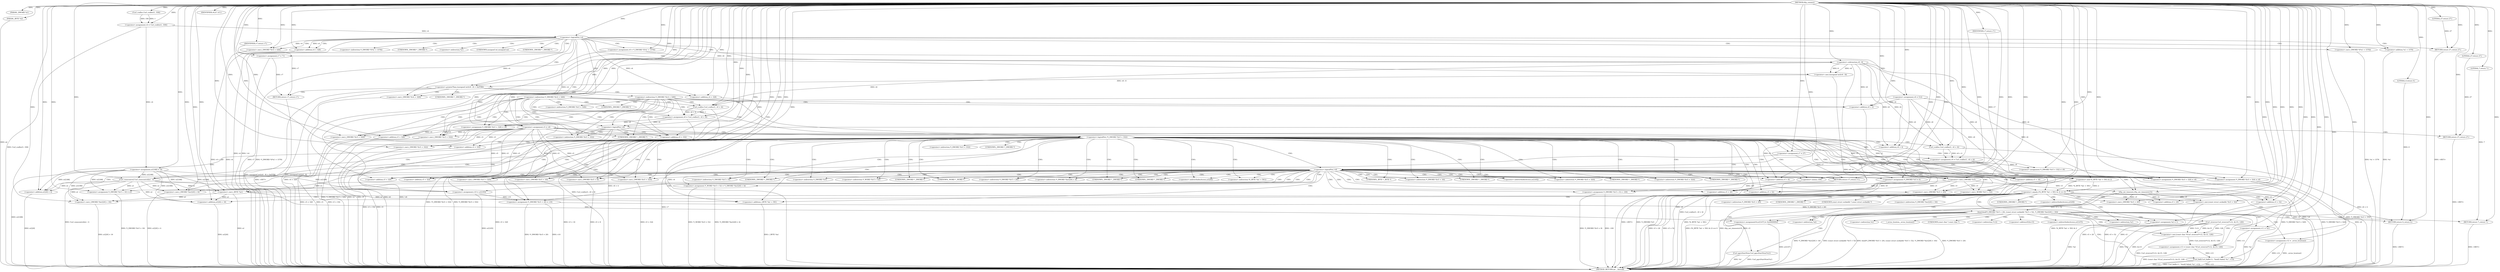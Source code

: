 digraph tftp_connect {  
"1000112" [label = "(METHOD,tftp_connect)" ]
"1000387" [label = "(METHOD_RETURN,int __fastcall)" ]
"1000113" [label = "(PARAM,_DWORD *a1)" ]
"1000114" [label = "(PARAM,_BYTE *a2)" ]
"1000127" [label = "(<operator>.assignment,v4 = Curl_ccalloc(1, 336))" ]
"1000129" [label = "(Curl_ccalloc,Curl_ccalloc(1, 336))" ]
"1000132" [label = "(<operator>.assignment,a1[188] = v4)" ]
"1000138" [label = "(<operator>.logicalNot,!v4)" ]
"1000140" [label = "(RETURN,return 27;,return 27;)" ]
"1000141" [label = "(LITERAL,27,return 27;)" ]
"1000142" [label = "(<operator>.assignment,v5 = v4)" ]
"1000145" [label = "(<operator>.assignment,v6 = *(_DWORD *)(*a1 + 1576))" ]
"1000148" [label = "(<operator>.cast,(_DWORD *)(*a1 + 1576))" ]
"1000150" [label = "(<operator>.addition,*a1 + 1576)" ]
"1000155" [label = "(IDENTIFIER,v6,if ( v6 ))" ]
"1000157" [label = "(<operator>.assignment,v7 = 71)" ]
"1000161" [label = "(<operator>.greaterThan,(unsigned int)(v6 - 8) > 0xFFB0)" ]
"1000162" [label = "(<operator>.cast,(unsigned int)(v6 - 8))" ]
"1000164" [label = "(<operator>.subtraction,v6 - 8)" ]
"1000168" [label = "(RETURN,return v7;,return v7;)" ]
"1000169" [label = "(IDENTIFIER,v7,return v7;)" ]
"1000172" [label = "(<operator>.cast,(_DWORD *)(v4 + 328))" ]
"1000174" [label = "(<operator>.addition,v4 + 328)" ]
"1000180" [label = "(<operator>.assignment,v6 = 512)" ]
"1000185" [label = "(<operator>.cast,(_DWORD *)(v4 + 328))" ]
"1000187" [label = "(<operator>.addition,v4 + 328)" ]
"1000191" [label = "(<operator>.assignment,v8 = Curl_ccalloc(1, v6 + 4))" ]
"1000193" [label = "(Curl_ccalloc,Curl_ccalloc(1, v6 + 4))" ]
"1000195" [label = "(<operator>.addition,v6 + 4)" ]
"1000198" [label = "(<operator>.assignment,*(_DWORD *)(v5 + 328) = v8)" ]
"1000200" [label = "(<operator>.cast,(_DWORD *)(v5 + 328))" ]
"1000202" [label = "(<operator>.addition,v5 + 328)" ]
"1000207" [label = "(<operator>.logicalNot,!v8)" ]
"1000209" [label = "(RETURN,return 27;,return 27;)" ]
"1000210" [label = "(LITERAL,27,return 27;)" ]
"1000213" [label = "(<operator>.logicalNot,!*(_DWORD *)(v5 + 332))" ]
"1000215" [label = "(<operator>.cast,(_DWORD *)(v5 + 332))" ]
"1000217" [label = "(<operator>.addition,v5 + 332)" ]
"1000221" [label = "(<operator>.assignment,v9 = Curl_ccalloc(1, v6 + 4))" ]
"1000223" [label = "(Curl_ccalloc,Curl_ccalloc(1, v6 + 4))" ]
"1000225" [label = "(<operator>.addition,v6 + 4)" ]
"1000228" [label = "(<operator>.assignment,v7 = 27)" ]
"1000231" [label = "(<operator>.assignment,*(_DWORD *)(v5 + 332) = v9)" ]
"1000233" [label = "(<operator>.cast,(_DWORD *)(v5 + 332))" ]
"1000235" [label = "(<operator>.addition,v5 + 332)" ]
"1000240" [label = "(<operator>.logicalNot,!v9)" ]
"1000242" [label = "(RETURN,return v7;,return v7;)" ]
"1000243" [label = "(IDENTIFIER,v7,return v7;)" ]
"1000244" [label = "(Curl_conncontrol,Curl_conncontrol(a1, 1))" ]
"1000247" [label = "(<operator>.assignment,*(_DWORD *)(v5 + 16) = a1)" ]
"1000249" [label = "(<operator>.cast,(_DWORD *)(v5 + 16))" ]
"1000251" [label = "(<operator>.addition,v5 + 16)" ]
"1000255" [label = "(<operator>.assignment,v10 = a1[105])" ]
"1000260" [label = "(<operator>.assignment,*(_DWORD *)(v5 + 320) = v6)" ]
"1000262" [label = "(<operator>.cast,(_DWORD *)(v5 + 320))" ]
"1000264" [label = "(<operator>.addition,v5 + 320)" ]
"1000268" [label = "(<operator>.assignment,*(_DWORD *)(v5 + 324) = v6)" ]
"1000270" [label = "(<operator>.cast,(_DWORD *)(v5 + 324))" ]
"1000272" [label = "(<operator>.addition,v5 + 324)" ]
"1000276" [label = "(<operator>.assignment,*(_DWORD *)(v5 + 8) = -100)" ]
"1000278" [label = "(<operator>.cast,(_DWORD *)(v5 + 8))" ]
"1000280" [label = "(<operator>.addition,v5 + 8)" ]
"1000283" [label = "(<operator>.minus,-100)" ]
"1000285" [label = "(<operator>.assignment,*(_DWORD *)v5 = 0)" ]
"1000287" [label = "(<operator>.cast,(_DWORD *)v5)" ]
"1000291" [label = "(<operator>.assignment,*(_DWORD *)(v5 + 20) = v10)" ]
"1000293" [label = "(<operator>.cast,(_DWORD *)(v5 + 20))" ]
"1000295" [label = "(<operator>.addition,v5 + 20)" ]
"1000299" [label = "(<operator>.assignment,*(_WORD *)(v5 + 52) = *(_DWORD *)(a1[20] + 4))" ]
"1000301" [label = "(<operator>.cast,(_WORD *)(v5 + 52))" ]
"1000303" [label = "(<operator>.addition,v5 + 52)" ]
"1000307" [label = "(<operator>.cast,(_DWORD *)(a1[20] + 4))" ]
"1000309" [label = "(<operator>.addition,a1[20] + 4)" ]
"1000314" [label = "(tftp_set_timeouts,tftp_set_timeouts(v5))" ]
"1000317" [label = "(<operator>.equals,(*((_BYTE *)a1 + 591) & 2) == 0)" ]
"1000318" [label = "(<operator>.and,*((_BYTE *)a1 + 591) & 2)" ]
"1000320" [label = "(<operator>.addition,(_BYTE *)a1 + 591)" ]
"1000321" [label = "(<operator>.cast,(_BYTE *)a1)" ]
"1000329" [label = "(bind,bind(*(_DWORD *)(v5 + 20), (const struct sockaddr *)(v5 + 52), *(_DWORD *)(a1[20] + 16)))" ]
"1000331" [label = "(<operator>.cast,(_DWORD *)(v5 + 20))" ]
"1000333" [label = "(<operator>.addition,v5 + 20)" ]
"1000336" [label = "(<operator>.cast,(const struct sockaddr *)(v5 + 52))" ]
"1000338" [label = "(<operator>.addition,v5 + 52)" ]
"1000342" [label = "(<operator>.cast,(_DWORD *)(a1[20] + 16))" ]
"1000344" [label = "(<operator>.addition,a1[20] + 16)" ]
"1000350" [label = "(<operator>.assignment,v11 = *a1)" ]
"1000354" [label = "(<operator>.assignment,v12 = _errno_location())" ]
"1000357" [label = "(<operator>.assignment,v13 = (const char *)Curl_strerror(*v12, &v15, 128))" ]
"1000359" [label = "(<operator>.cast,(const char *)Curl_strerror(*v12, &v15, 128))" ]
"1000361" [label = "(Curl_strerror,Curl_strerror(*v12, &v15, 128))" ]
"1000367" [label = "(Curl_failf,Curl_failf(v11, \"bind() failed; %s\", v13))" ]
"1000371" [label = "(RETURN,return 7;,return 7;)" ]
"1000372" [label = "(LITERAL,7,return 7;)" ]
"1000373" [label = "(<operators>.assignmentOr,a1[147] |= 0x2000000u)" ]
"1000378" [label = "(Curl_pgrsStartNow,Curl_pgrsStartNow(*a1))" ]
"1000381" [label = "(<operator>.assignment,*a2 = 1)" ]
"1000385" [label = "(RETURN,return 0;,return 0;)" ]
"1000386" [label = "(LITERAL,0,return 0;)" ]
"1000147" [label = "(<operator>.indirection,*(_DWORD *)(*a1 + 1576))" ]
"1000149" [label = "(UNKNOWN,_DWORD *,_DWORD *)" ]
"1000151" [label = "(<operator>.indirection,*a1)" ]
"1000163" [label = "(UNKNOWN,unsigned int,unsigned int)" ]
"1000171" [label = "(<operator>.indirection,*(_DWORD *)(v4 + 328))" ]
"1000173" [label = "(UNKNOWN,_DWORD *,_DWORD *)" ]
"1000184" [label = "(<operator>.indirection,*(_DWORD *)(v4 + 328))" ]
"1000186" [label = "(UNKNOWN,_DWORD *,_DWORD *)" ]
"1000199" [label = "(<operator>.indirection,*(_DWORD *)(v5 + 328))" ]
"1000201" [label = "(UNKNOWN,_DWORD *,_DWORD *)" ]
"1000214" [label = "(<operator>.indirection,*(_DWORD *)(v5 + 332))" ]
"1000216" [label = "(UNKNOWN,_DWORD *,_DWORD *)" ]
"1000232" [label = "(<operator>.indirection,*(_DWORD *)(v5 + 332))" ]
"1000234" [label = "(UNKNOWN,_DWORD *,_DWORD *)" ]
"1000248" [label = "(<operator>.indirection,*(_DWORD *)(v5 + 16))" ]
"1000250" [label = "(UNKNOWN,_DWORD *,_DWORD *)" ]
"1000257" [label = "(<operator>.indirectIndexAccess,a1[105])" ]
"1000261" [label = "(<operator>.indirection,*(_DWORD *)(v5 + 320))" ]
"1000263" [label = "(UNKNOWN,_DWORD *,_DWORD *)" ]
"1000269" [label = "(<operator>.indirection,*(_DWORD *)(v5 + 324))" ]
"1000271" [label = "(UNKNOWN,_DWORD *,_DWORD *)" ]
"1000277" [label = "(<operator>.indirection,*(_DWORD *)(v5 + 8))" ]
"1000279" [label = "(UNKNOWN,_DWORD *,_DWORD *)" ]
"1000286" [label = "(<operator>.indirection,*(_DWORD *)v5)" ]
"1000288" [label = "(UNKNOWN,_DWORD *,_DWORD *)" ]
"1000292" [label = "(<operator>.indirection,*(_DWORD *)(v5 + 20))" ]
"1000294" [label = "(UNKNOWN,_DWORD *,_DWORD *)" ]
"1000300" [label = "(<operator>.indirection,*(_WORD *)(v5 + 52))" ]
"1000302" [label = "(UNKNOWN,_WORD *,_WORD *)" ]
"1000306" [label = "(<operator>.indirection,*(_DWORD *)(a1[20] + 4))" ]
"1000308" [label = "(UNKNOWN,_DWORD *,_DWORD *)" ]
"1000310" [label = "(<operator>.indirectIndexAccess,a1[20])" ]
"1000319" [label = "(<operator>.indirection,*((_BYTE *)a1 + 591))" ]
"1000322" [label = "(UNKNOWN,_BYTE *,_BYTE *)" ]
"1000330" [label = "(<operator>.indirection,*(_DWORD *)(v5 + 20))" ]
"1000332" [label = "(UNKNOWN,_DWORD *,_DWORD *)" ]
"1000337" [label = "(UNKNOWN,const struct sockaddr *,const struct sockaddr *)" ]
"1000341" [label = "(<operator>.indirection,*(_DWORD *)(a1[20] + 16))" ]
"1000343" [label = "(UNKNOWN,_DWORD *,_DWORD *)" ]
"1000345" [label = "(<operator>.indirectIndexAccess,a1[20])" ]
"1000352" [label = "(<operator>.indirection,*a1)" ]
"1000356" [label = "(_errno_location,_errno_location())" ]
"1000360" [label = "(UNKNOWN,const char *,const char *)" ]
"1000362" [label = "(<operator>.indirection,*v12)" ]
"1000364" [label = "(<operator>.addressOf,&v15)" ]
"1000374" [label = "(<operator>.indirectIndexAccess,a1[147])" ]
"1000379" [label = "(<operator>.indirection,*a1)" ]
"1000382" [label = "(<operator>.indirection,*a2)" ]
  "1000209" -> "1000387"  [ label = "DDG: <RET>"] 
  "1000385" -> "1000387"  [ label = "DDG: <RET>"] 
  "1000371" -> "1000387"  [ label = "DDG: <RET>"] 
  "1000242" -> "1000387"  [ label = "DDG: <RET>"] 
  "1000162" -> "1000387"  [ label = "DDG: v6 - 8"] 
  "1000142" -> "1000387"  [ label = "DDG: v4"] 
  "1000161" -> "1000387"  [ label = "DDG: (unsigned int)(v6 - 8) > 0xFFB0"] 
  "1000142" -> "1000387"  [ label = "DDG: v5"] 
  "1000373" -> "1000387"  [ label = "DDG: a1[147]"] 
  "1000293" -> "1000387"  [ label = "DDG: v5 + 20"] 
  "1000198" -> "1000387"  [ label = "DDG: *(_DWORD *)(v5 + 328)"] 
  "1000202" -> "1000387"  [ label = "DDG: v5"] 
  "1000138" -> "1000387"  [ label = "DDG: v4"] 
  "1000350" -> "1000387"  [ label = "DDG: *a1"] 
  "1000221" -> "1000387"  [ label = "DDG: Curl_ccalloc(1, v6 + 4)"] 
  "1000244" -> "1000387"  [ label = "DDG: Curl_conncontrol(a1, 1)"] 
  "1000342" -> "1000387"  [ label = "DDG: a1[20] + 16"] 
  "1000329" -> "1000387"  [ label = "DDG: *(_DWORD *)(v5 + 20)"] 
  "1000318" -> "1000387"  [ label = "DDG: *((_BYTE *)a1 + 591)"] 
  "1000172" -> "1000387"  [ label = "DDG: v4 + 328"] 
  "1000320" -> "1000387"  [ label = "DDG: (_BYTE *)a1"] 
  "1000268" -> "1000387"  [ label = "DDG: *(_DWORD *)(v5 + 324)"] 
  "1000213" -> "1000387"  [ label = "DDG: !*(_DWORD *)(v5 + 332)"] 
  "1000215" -> "1000387"  [ label = "DDG: v5 + 332"] 
  "1000321" -> "1000387"  [ label = "DDG: a1"] 
  "1000361" -> "1000387"  [ label = "DDG: &v15"] 
  "1000228" -> "1000387"  [ label = "DDG: v7"] 
  "1000276" -> "1000387"  [ label = "DDG: -100"] 
  "1000354" -> "1000387"  [ label = "DDG: v12"] 
  "1000291" -> "1000387"  [ label = "DDG: v10"] 
  "1000354" -> "1000387"  [ label = "DDG: _errno_location()"] 
  "1000381" -> "1000387"  [ label = "DDG: *a2"] 
  "1000270" -> "1000387"  [ label = "DDG: v5 + 324"] 
  "1000367" -> "1000387"  [ label = "DDG: v13"] 
  "1000213" -> "1000387"  [ label = "DDG: *(_DWORD *)(v5 + 332)"] 
  "1000225" -> "1000387"  [ label = "DDG: v6"] 
  "1000240" -> "1000387"  [ label = "DDG: v9"] 
  "1000132" -> "1000387"  [ label = "DDG: a1[188]"] 
  "1000367" -> "1000387"  [ label = "DDG: v11"] 
  "1000329" -> "1000387"  [ label = "DDG: *(_DWORD *)(a1[20] + 16)"] 
  "1000291" -> "1000387"  [ label = "DDG: *(_DWORD *)(v5 + 20)"] 
  "1000148" -> "1000387"  [ label = "DDG: *a1 + 1576"] 
  "1000344" -> "1000387"  [ label = "DDG: a1[20]"] 
  "1000235" -> "1000387"  [ label = "DDG: v5"] 
  "1000309" -> "1000387"  [ label = "DDG: a1[20]"] 
  "1000145" -> "1000387"  [ label = "DDG: *(_DWORD *)(*a1 + 1576)"] 
  "1000157" -> "1000387"  [ label = "DDG: v7"] 
  "1000276" -> "1000387"  [ label = "DDG: *(_DWORD *)(v5 + 8)"] 
  "1000367" -> "1000387"  [ label = "DDG: Curl_failf(v11, \"bind() failed; %s\", v13)"] 
  "1000378" -> "1000387"  [ label = "DDG: Curl_pgrsStartNow(*a1)"] 
  "1000138" -> "1000387"  [ label = "DDG: !v4"] 
  "1000231" -> "1000387"  [ label = "DDG: *(_DWORD *)(v5 + 332)"] 
  "1000359" -> "1000387"  [ label = "DDG: Curl_strerror(*v12, &v15, 128)"] 
  "1000207" -> "1000387"  [ label = "DDG: !v8"] 
  "1000357" -> "1000387"  [ label = "DDG: (const char *)Curl_strerror(*v12, &v15, 128)"] 
  "1000191" -> "1000387"  [ label = "DDG: Curl_ccalloc(1, v6 + 4)"] 
  "1000314" -> "1000387"  [ label = "DDG: tftp_set_timeouts(v5)"] 
  "1000268" -> "1000387"  [ label = "DDG: v6"] 
  "1000260" -> "1000387"  [ label = "DDG: *(_DWORD *)(v5 + 320)"] 
  "1000378" -> "1000387"  [ label = "DDG: *a1"] 
  "1000247" -> "1000387"  [ label = "DDG: *(_DWORD *)(v5 + 16)"] 
  "1000223" -> "1000387"  [ label = "DDG: v6 + 4"] 
  "1000285" -> "1000387"  [ label = "DDG: *(_DWORD *)v5"] 
  "1000301" -> "1000387"  [ label = "DDG: v5 + 52"] 
  "1000317" -> "1000387"  [ label = "DDG: (*((_BYTE *)a1 + 591) & 2) == 0"] 
  "1000255" -> "1000387"  [ label = "DDG: a1[105]"] 
  "1000187" -> "1000387"  [ label = "DDG: v4"] 
  "1000314" -> "1000387"  [ label = "DDG: v5"] 
  "1000207" -> "1000387"  [ label = "DDG: v8"] 
  "1000278" -> "1000387"  [ label = "DDG: v5 + 8"] 
  "1000299" -> "1000387"  [ label = "DDG: *(_DWORD *)(a1[20] + 4)"] 
  "1000329" -> "1000387"  [ label = "DDG: (const struct sockaddr *)(v5 + 52)"] 
  "1000299" -> "1000387"  [ label = "DDG: *(_WORD *)(v5 + 52)"] 
  "1000185" -> "1000387"  [ label = "DDG: v4 + 328"] 
  "1000329" -> "1000387"  [ label = "DDG: bind(*(_DWORD *)(v5 + 20), (const struct sockaddr *)(v5 + 52), *(_DWORD *)(a1[20] + 16))"] 
  "1000114" -> "1000387"  [ label = "DDG: a2"] 
  "1000195" -> "1000387"  [ label = "DDG: v6"] 
  "1000338" -> "1000387"  [ label = "DDG: v5"] 
  "1000262" -> "1000387"  [ label = "DDG: v5 + 320"] 
  "1000127" -> "1000387"  [ label = "DDG: Curl_ccalloc(1, 336)"] 
  "1000307" -> "1000387"  [ label = "DDG: a1[20] + 4"] 
  "1000193" -> "1000387"  [ label = "DDG: v6 + 4"] 
  "1000317" -> "1000387"  [ label = "DDG: *((_BYTE *)a1 + 591) & 2"] 
  "1000200" -> "1000387"  [ label = "DDG: v5 + 328"] 
  "1000174" -> "1000387"  [ label = "DDG: v4"] 
  "1000240" -> "1000387"  [ label = "DDG: !v9"] 
  "1000336" -> "1000387"  [ label = "DDG: v5 + 52"] 
  "1000361" -> "1000387"  [ label = "DDG: *v12"] 
  "1000164" -> "1000387"  [ label = "DDG: v6"] 
  "1000161" -> "1000387"  [ label = "DDG: (unsigned int)(v6 - 8)"] 
  "1000150" -> "1000387"  [ label = "DDG: *a1"] 
  "1000233" -> "1000387"  [ label = "DDG: v5 + 332"] 
  "1000249" -> "1000387"  [ label = "DDG: v5 + 16"] 
  "1000331" -> "1000387"  [ label = "DDG: v5 + 20"] 
  "1000140" -> "1000387"  [ label = "DDG: <RET>"] 
  "1000168" -> "1000387"  [ label = "DDG: <RET>"] 
  "1000112" -> "1000113"  [ label = "DDG: "] 
  "1000112" -> "1000114"  [ label = "DDG: "] 
  "1000129" -> "1000127"  [ label = "DDG: 1"] 
  "1000129" -> "1000127"  [ label = "DDG: 336"] 
  "1000112" -> "1000127"  [ label = "DDG: "] 
  "1000112" -> "1000129"  [ label = "DDG: "] 
  "1000127" -> "1000132"  [ label = "DDG: v4"] 
  "1000112" -> "1000132"  [ label = "DDG: "] 
  "1000112" -> "1000138"  [ label = "DDG: "] 
  "1000127" -> "1000138"  [ label = "DDG: v4"] 
  "1000141" -> "1000140"  [ label = "DDG: 27"] 
  "1000112" -> "1000140"  [ label = "DDG: "] 
  "1000112" -> "1000141"  [ label = "DDG: "] 
  "1000138" -> "1000142"  [ label = "DDG: v4"] 
  "1000112" -> "1000142"  [ label = "DDG: "] 
  "1000112" -> "1000145"  [ label = "DDG: "] 
  "1000112" -> "1000148"  [ label = "DDG: "] 
  "1000112" -> "1000150"  [ label = "DDG: "] 
  "1000112" -> "1000155"  [ label = "DDG: "] 
  "1000112" -> "1000157"  [ label = "DDG: "] 
  "1000162" -> "1000161"  [ label = "DDG: v6 - 8"] 
  "1000164" -> "1000162"  [ label = "DDG: v6"] 
  "1000164" -> "1000162"  [ label = "DDG: 8"] 
  "1000145" -> "1000164"  [ label = "DDG: v6"] 
  "1000112" -> "1000164"  [ label = "DDG: "] 
  "1000112" -> "1000161"  [ label = "DDG: "] 
  "1000169" -> "1000168"  [ label = "DDG: v7"] 
  "1000157" -> "1000168"  [ label = "DDG: v7"] 
  "1000112" -> "1000169"  [ label = "DDG: "] 
  "1000112" -> "1000172"  [ label = "DDG: "] 
  "1000138" -> "1000172"  [ label = "DDG: v4"] 
  "1000112" -> "1000174"  [ label = "DDG: "] 
  "1000138" -> "1000174"  [ label = "DDG: v4"] 
  "1000112" -> "1000180"  [ label = "DDG: "] 
  "1000112" -> "1000185"  [ label = "DDG: "] 
  "1000138" -> "1000185"  [ label = "DDG: v4"] 
  "1000112" -> "1000187"  [ label = "DDG: "] 
  "1000138" -> "1000187"  [ label = "DDG: v4"] 
  "1000193" -> "1000191"  [ label = "DDG: 1"] 
  "1000193" -> "1000191"  [ label = "DDG: v6 + 4"] 
  "1000112" -> "1000191"  [ label = "DDG: "] 
  "1000112" -> "1000193"  [ label = "DDG: "] 
  "1000180" -> "1000193"  [ label = "DDG: v6"] 
  "1000164" -> "1000193"  [ label = "DDG: v6"] 
  "1000180" -> "1000195"  [ label = "DDG: v6"] 
  "1000164" -> "1000195"  [ label = "DDG: v6"] 
  "1000112" -> "1000195"  [ label = "DDG: "] 
  "1000191" -> "1000198"  [ label = "DDG: v8"] 
  "1000112" -> "1000198"  [ label = "DDG: "] 
  "1000142" -> "1000200"  [ label = "DDG: v5"] 
  "1000112" -> "1000200"  [ label = "DDG: "] 
  "1000142" -> "1000202"  [ label = "DDG: v5"] 
  "1000112" -> "1000202"  [ label = "DDG: "] 
  "1000112" -> "1000207"  [ label = "DDG: "] 
  "1000191" -> "1000207"  [ label = "DDG: v8"] 
  "1000210" -> "1000209"  [ label = "DDG: 27"] 
  "1000112" -> "1000209"  [ label = "DDG: "] 
  "1000112" -> "1000210"  [ label = "DDG: "] 
  "1000142" -> "1000215"  [ label = "DDG: v5"] 
  "1000112" -> "1000215"  [ label = "DDG: "] 
  "1000142" -> "1000217"  [ label = "DDG: v5"] 
  "1000112" -> "1000217"  [ label = "DDG: "] 
  "1000223" -> "1000221"  [ label = "DDG: 1"] 
  "1000223" -> "1000221"  [ label = "DDG: v6 + 4"] 
  "1000112" -> "1000221"  [ label = "DDG: "] 
  "1000112" -> "1000223"  [ label = "DDG: "] 
  "1000180" -> "1000223"  [ label = "DDG: v6"] 
  "1000164" -> "1000223"  [ label = "DDG: v6"] 
  "1000180" -> "1000225"  [ label = "DDG: v6"] 
  "1000164" -> "1000225"  [ label = "DDG: v6"] 
  "1000112" -> "1000225"  [ label = "DDG: "] 
  "1000112" -> "1000228"  [ label = "DDG: "] 
  "1000221" -> "1000231"  [ label = "DDG: v9"] 
  "1000112" -> "1000231"  [ label = "DDG: "] 
  "1000112" -> "1000233"  [ label = "DDG: "] 
  "1000142" -> "1000233"  [ label = "DDG: v5"] 
  "1000112" -> "1000235"  [ label = "DDG: "] 
  "1000142" -> "1000235"  [ label = "DDG: v5"] 
  "1000112" -> "1000240"  [ label = "DDG: "] 
  "1000221" -> "1000240"  [ label = "DDG: v9"] 
  "1000243" -> "1000242"  [ label = "DDG: v7"] 
  "1000228" -> "1000242"  [ label = "DDG: v7"] 
  "1000112" -> "1000243"  [ label = "DDG: "] 
  "1000132" -> "1000244"  [ label = "DDG: a1[188]"] 
  "1000112" -> "1000244"  [ label = "DDG: "] 
  "1000132" -> "1000247"  [ label = "DDG: a1[188]"] 
  "1000244" -> "1000247"  [ label = "DDG: a1"] 
  "1000112" -> "1000247"  [ label = "DDG: "] 
  "1000112" -> "1000249"  [ label = "DDG: "] 
  "1000142" -> "1000249"  [ label = "DDG: v5"] 
  "1000112" -> "1000251"  [ label = "DDG: "] 
  "1000142" -> "1000251"  [ label = "DDG: v5"] 
  "1000132" -> "1000255"  [ label = "DDG: a1[188]"] 
  "1000244" -> "1000255"  [ label = "DDG: a1"] 
  "1000112" -> "1000255"  [ label = "DDG: "] 
  "1000180" -> "1000260"  [ label = "DDG: v6"] 
  "1000164" -> "1000260"  [ label = "DDG: v6"] 
  "1000112" -> "1000260"  [ label = "DDG: "] 
  "1000112" -> "1000262"  [ label = "DDG: "] 
  "1000142" -> "1000262"  [ label = "DDG: v5"] 
  "1000112" -> "1000264"  [ label = "DDG: "] 
  "1000142" -> "1000264"  [ label = "DDG: v5"] 
  "1000112" -> "1000268"  [ label = "DDG: "] 
  "1000180" -> "1000268"  [ label = "DDG: v6"] 
  "1000164" -> "1000268"  [ label = "DDG: v6"] 
  "1000112" -> "1000270"  [ label = "DDG: "] 
  "1000142" -> "1000270"  [ label = "DDG: v5"] 
  "1000112" -> "1000272"  [ label = "DDG: "] 
  "1000142" -> "1000272"  [ label = "DDG: v5"] 
  "1000283" -> "1000276"  [ label = "DDG: 100"] 
  "1000112" -> "1000278"  [ label = "DDG: "] 
  "1000142" -> "1000278"  [ label = "DDG: v5"] 
  "1000112" -> "1000280"  [ label = "DDG: "] 
  "1000142" -> "1000280"  [ label = "DDG: v5"] 
  "1000112" -> "1000283"  [ label = "DDG: "] 
  "1000112" -> "1000285"  [ label = "DDG: "] 
  "1000112" -> "1000287"  [ label = "DDG: "] 
  "1000142" -> "1000287"  [ label = "DDG: v5"] 
  "1000255" -> "1000291"  [ label = "DDG: v10"] 
  "1000112" -> "1000291"  [ label = "DDG: "] 
  "1000287" -> "1000293"  [ label = "DDG: v5"] 
  "1000112" -> "1000293"  [ label = "DDG: "] 
  "1000287" -> "1000295"  [ label = "DDG: v5"] 
  "1000112" -> "1000295"  [ label = "DDG: "] 
  "1000112" -> "1000301"  [ label = "DDG: "] 
  "1000287" -> "1000301"  [ label = "DDG: v5"] 
  "1000112" -> "1000303"  [ label = "DDG: "] 
  "1000287" -> "1000303"  [ label = "DDG: v5"] 
  "1000132" -> "1000307"  [ label = "DDG: a1[188]"] 
  "1000244" -> "1000307"  [ label = "DDG: a1"] 
  "1000112" -> "1000307"  [ label = "DDG: "] 
  "1000132" -> "1000309"  [ label = "DDG: a1[188]"] 
  "1000244" -> "1000309"  [ label = "DDG: a1"] 
  "1000112" -> "1000309"  [ label = "DDG: "] 
  "1000112" -> "1000314"  [ label = "DDG: "] 
  "1000287" -> "1000314"  [ label = "DDG: v5"] 
  "1000318" -> "1000317"  [ label = "DDG: *((_BYTE *)a1 + 591)"] 
  "1000318" -> "1000317"  [ label = "DDG: 2"] 
  "1000321" -> "1000320"  [ label = "DDG: a1"] 
  "1000132" -> "1000321"  [ label = "DDG: a1[188]"] 
  "1000112" -> "1000321"  [ label = "DDG: "] 
  "1000244" -> "1000321"  [ label = "DDG: a1"] 
  "1000112" -> "1000320"  [ label = "DDG: "] 
  "1000112" -> "1000318"  [ label = "DDG: "] 
  "1000112" -> "1000317"  [ label = "DDG: "] 
  "1000291" -> "1000329"  [ label = "DDG: *(_DWORD *)(v5 + 20)"] 
  "1000314" -> "1000331"  [ label = "DDG: v5"] 
  "1000112" -> "1000331"  [ label = "DDG: "] 
  "1000314" -> "1000333"  [ label = "DDG: v5"] 
  "1000112" -> "1000333"  [ label = "DDG: "] 
  "1000336" -> "1000329"  [ label = "DDG: v5 + 52"] 
  "1000112" -> "1000336"  [ label = "DDG: "] 
  "1000314" -> "1000336"  [ label = "DDG: v5"] 
  "1000112" -> "1000338"  [ label = "DDG: "] 
  "1000314" -> "1000338"  [ label = "DDG: v5"] 
  "1000321" -> "1000342"  [ label = "DDG: a1"] 
  "1000132" -> "1000342"  [ label = "DDG: a1[188]"] 
  "1000244" -> "1000342"  [ label = "DDG: a1"] 
  "1000112" -> "1000342"  [ label = "DDG: "] 
  "1000321" -> "1000344"  [ label = "DDG: a1"] 
  "1000132" -> "1000344"  [ label = "DDG: a1[188]"] 
  "1000244" -> "1000344"  [ label = "DDG: a1"] 
  "1000112" -> "1000344"  [ label = "DDG: "] 
  "1000112" -> "1000350"  [ label = "DDG: "] 
  "1000112" -> "1000354"  [ label = "DDG: "] 
  "1000359" -> "1000357"  [ label = "DDG: Curl_strerror(*v12, &v15, 128)"] 
  "1000112" -> "1000357"  [ label = "DDG: "] 
  "1000361" -> "1000359"  [ label = "DDG: *v12"] 
  "1000361" -> "1000359"  [ label = "DDG: &v15"] 
  "1000361" -> "1000359"  [ label = "DDG: 128"] 
  "1000112" -> "1000361"  [ label = "DDG: "] 
  "1000350" -> "1000367"  [ label = "DDG: v11"] 
  "1000112" -> "1000367"  [ label = "DDG: "] 
  "1000357" -> "1000367"  [ label = "DDG: v13"] 
  "1000372" -> "1000371"  [ label = "DDG: 7"] 
  "1000112" -> "1000371"  [ label = "DDG: "] 
  "1000112" -> "1000372"  [ label = "DDG: "] 
  "1000112" -> "1000373"  [ label = "DDG: "] 
  "1000321" -> "1000373"  [ label = "DDG: a1"] 
  "1000112" -> "1000381"  [ label = "DDG: "] 
  "1000386" -> "1000385"  [ label = "DDG: 0"] 
  "1000112" -> "1000385"  [ label = "DDG: "] 
  "1000112" -> "1000386"  [ label = "DDG: "] 
  "1000138" -> "1000142"  [ label = "CDG: "] 
  "1000138" -> "1000140"  [ label = "CDG: "] 
  "1000138" -> "1000151"  [ label = "CDG: "] 
  "1000138" -> "1000150"  [ label = "CDG: "] 
  "1000138" -> "1000149"  [ label = "CDG: "] 
  "1000138" -> "1000148"  [ label = "CDG: "] 
  "1000138" -> "1000147"  [ label = "CDG: "] 
  "1000138" -> "1000145"  [ label = "CDG: "] 
  "1000138" -> "1000157"  [ label = "CDG: "] 
  "1000138" -> "1000164"  [ label = "CDG: "] 
  "1000138" -> "1000163"  [ label = "CDG: "] 
  "1000138" -> "1000162"  [ label = "CDG: "] 
  "1000138" -> "1000161"  [ label = "CDG: "] 
  "1000138" -> "1000187"  [ label = "CDG: "] 
  "1000138" -> "1000186"  [ label = "CDG: "] 
  "1000138" -> "1000185"  [ label = "CDG: "] 
  "1000138" -> "1000184"  [ label = "CDG: "] 
  "1000138" -> "1000180"  [ label = "CDG: "] 
  "1000161" -> "1000174"  [ label = "CDG: "] 
  "1000161" -> "1000173"  [ label = "CDG: "] 
  "1000161" -> "1000172"  [ label = "CDG: "] 
  "1000161" -> "1000171"  [ label = "CDG: "] 
  "1000161" -> "1000168"  [ label = "CDG: "] 
  "1000171" -> "1000191"  [ label = "CDG: "] 
  "1000171" -> "1000207"  [ label = "CDG: "] 
  "1000171" -> "1000202"  [ label = "CDG: "] 
  "1000171" -> "1000201"  [ label = "CDG: "] 
  "1000171" -> "1000200"  [ label = "CDG: "] 
  "1000171" -> "1000199"  [ label = "CDG: "] 
  "1000171" -> "1000198"  [ label = "CDG: "] 
  "1000171" -> "1000195"  [ label = "CDG: "] 
  "1000171" -> "1000193"  [ label = "CDG: "] 
  "1000171" -> "1000217"  [ label = "CDG: "] 
  "1000171" -> "1000216"  [ label = "CDG: "] 
  "1000171" -> "1000215"  [ label = "CDG: "] 
  "1000171" -> "1000214"  [ label = "CDG: "] 
  "1000171" -> "1000213"  [ label = "CDG: "] 
  "1000184" -> "1000191"  [ label = "CDG: "] 
  "1000184" -> "1000207"  [ label = "CDG: "] 
  "1000184" -> "1000202"  [ label = "CDG: "] 
  "1000184" -> "1000201"  [ label = "CDG: "] 
  "1000184" -> "1000200"  [ label = "CDG: "] 
  "1000184" -> "1000199"  [ label = "CDG: "] 
  "1000184" -> "1000198"  [ label = "CDG: "] 
  "1000184" -> "1000195"  [ label = "CDG: "] 
  "1000184" -> "1000193"  [ label = "CDG: "] 
  "1000184" -> "1000217"  [ label = "CDG: "] 
  "1000184" -> "1000216"  [ label = "CDG: "] 
  "1000184" -> "1000215"  [ label = "CDG: "] 
  "1000184" -> "1000214"  [ label = "CDG: "] 
  "1000184" -> "1000213"  [ label = "CDG: "] 
  "1000207" -> "1000217"  [ label = "CDG: "] 
  "1000207" -> "1000216"  [ label = "CDG: "] 
  "1000207" -> "1000215"  [ label = "CDG: "] 
  "1000207" -> "1000214"  [ label = "CDG: "] 
  "1000207" -> "1000213"  [ label = "CDG: "] 
  "1000207" -> "1000209"  [ label = "CDG: "] 
  "1000213" -> "1000223"  [ label = "CDG: "] 
  "1000213" -> "1000221"  [ label = "CDG: "] 
  "1000213" -> "1000240"  [ label = "CDG: "] 
  "1000213" -> "1000235"  [ label = "CDG: "] 
  "1000213" -> "1000234"  [ label = "CDG: "] 
  "1000213" -> "1000233"  [ label = "CDG: "] 
  "1000213" -> "1000232"  [ label = "CDG: "] 
  "1000213" -> "1000231"  [ label = "CDG: "] 
  "1000213" -> "1000228"  [ label = "CDG: "] 
  "1000213" -> "1000225"  [ label = "CDG: "] 
  "1000213" -> "1000255"  [ label = "CDG: "] 
  "1000213" -> "1000251"  [ label = "CDG: "] 
  "1000213" -> "1000250"  [ label = "CDG: "] 
  "1000213" -> "1000249"  [ label = "CDG: "] 
  "1000213" -> "1000248"  [ label = "CDG: "] 
  "1000213" -> "1000247"  [ label = "CDG: "] 
  "1000213" -> "1000244"  [ label = "CDG: "] 
  "1000213" -> "1000272"  [ label = "CDG: "] 
  "1000213" -> "1000271"  [ label = "CDG: "] 
  "1000213" -> "1000270"  [ label = "CDG: "] 
  "1000213" -> "1000269"  [ label = "CDG: "] 
  "1000213" -> "1000268"  [ label = "CDG: "] 
  "1000213" -> "1000264"  [ label = "CDG: "] 
  "1000213" -> "1000263"  [ label = "CDG: "] 
  "1000213" -> "1000262"  [ label = "CDG: "] 
  "1000213" -> "1000261"  [ label = "CDG: "] 
  "1000213" -> "1000260"  [ label = "CDG: "] 
  "1000213" -> "1000257"  [ label = "CDG: "] 
  "1000213" -> "1000288"  [ label = "CDG: "] 
  "1000213" -> "1000287"  [ label = "CDG: "] 
  "1000213" -> "1000286"  [ label = "CDG: "] 
  "1000213" -> "1000285"  [ label = "CDG: "] 
  "1000213" -> "1000283"  [ label = "CDG: "] 
  "1000213" -> "1000280"  [ label = "CDG: "] 
  "1000213" -> "1000279"  [ label = "CDG: "] 
  "1000213" -> "1000278"  [ label = "CDG: "] 
  "1000213" -> "1000277"  [ label = "CDG: "] 
  "1000213" -> "1000276"  [ label = "CDG: "] 
  "1000213" -> "1000303"  [ label = "CDG: "] 
  "1000213" -> "1000302"  [ label = "CDG: "] 
  "1000213" -> "1000301"  [ label = "CDG: "] 
  "1000213" -> "1000300"  [ label = "CDG: "] 
  "1000213" -> "1000299"  [ label = "CDG: "] 
  "1000213" -> "1000295"  [ label = "CDG: "] 
  "1000213" -> "1000294"  [ label = "CDG: "] 
  "1000213" -> "1000293"  [ label = "CDG: "] 
  "1000213" -> "1000292"  [ label = "CDG: "] 
  "1000213" -> "1000291"  [ label = "CDG: "] 
  "1000213" -> "1000320"  [ label = "CDG: "] 
  "1000213" -> "1000319"  [ label = "CDG: "] 
  "1000213" -> "1000318"  [ label = "CDG: "] 
  "1000213" -> "1000317"  [ label = "CDG: "] 
  "1000213" -> "1000314"  [ label = "CDG: "] 
  "1000213" -> "1000310"  [ label = "CDG: "] 
  "1000213" -> "1000309"  [ label = "CDG: "] 
  "1000213" -> "1000308"  [ label = "CDG: "] 
  "1000213" -> "1000307"  [ label = "CDG: "] 
  "1000213" -> "1000306"  [ label = "CDG: "] 
  "1000213" -> "1000322"  [ label = "CDG: "] 
  "1000213" -> "1000321"  [ label = "CDG: "] 
  "1000240" -> "1000255"  [ label = "CDG: "] 
  "1000240" -> "1000251"  [ label = "CDG: "] 
  "1000240" -> "1000250"  [ label = "CDG: "] 
  "1000240" -> "1000249"  [ label = "CDG: "] 
  "1000240" -> "1000248"  [ label = "CDG: "] 
  "1000240" -> "1000247"  [ label = "CDG: "] 
  "1000240" -> "1000244"  [ label = "CDG: "] 
  "1000240" -> "1000242"  [ label = "CDG: "] 
  "1000240" -> "1000272"  [ label = "CDG: "] 
  "1000240" -> "1000271"  [ label = "CDG: "] 
  "1000240" -> "1000270"  [ label = "CDG: "] 
  "1000240" -> "1000269"  [ label = "CDG: "] 
  "1000240" -> "1000268"  [ label = "CDG: "] 
  "1000240" -> "1000264"  [ label = "CDG: "] 
  "1000240" -> "1000263"  [ label = "CDG: "] 
  "1000240" -> "1000262"  [ label = "CDG: "] 
  "1000240" -> "1000261"  [ label = "CDG: "] 
  "1000240" -> "1000260"  [ label = "CDG: "] 
  "1000240" -> "1000257"  [ label = "CDG: "] 
  "1000240" -> "1000288"  [ label = "CDG: "] 
  "1000240" -> "1000287"  [ label = "CDG: "] 
  "1000240" -> "1000286"  [ label = "CDG: "] 
  "1000240" -> "1000285"  [ label = "CDG: "] 
  "1000240" -> "1000283"  [ label = "CDG: "] 
  "1000240" -> "1000280"  [ label = "CDG: "] 
  "1000240" -> "1000279"  [ label = "CDG: "] 
  "1000240" -> "1000278"  [ label = "CDG: "] 
  "1000240" -> "1000277"  [ label = "CDG: "] 
  "1000240" -> "1000276"  [ label = "CDG: "] 
  "1000240" -> "1000303"  [ label = "CDG: "] 
  "1000240" -> "1000302"  [ label = "CDG: "] 
  "1000240" -> "1000301"  [ label = "CDG: "] 
  "1000240" -> "1000300"  [ label = "CDG: "] 
  "1000240" -> "1000299"  [ label = "CDG: "] 
  "1000240" -> "1000295"  [ label = "CDG: "] 
  "1000240" -> "1000294"  [ label = "CDG: "] 
  "1000240" -> "1000293"  [ label = "CDG: "] 
  "1000240" -> "1000292"  [ label = "CDG: "] 
  "1000240" -> "1000291"  [ label = "CDG: "] 
  "1000240" -> "1000320"  [ label = "CDG: "] 
  "1000240" -> "1000319"  [ label = "CDG: "] 
  "1000240" -> "1000318"  [ label = "CDG: "] 
  "1000240" -> "1000317"  [ label = "CDG: "] 
  "1000240" -> "1000314"  [ label = "CDG: "] 
  "1000240" -> "1000310"  [ label = "CDG: "] 
  "1000240" -> "1000309"  [ label = "CDG: "] 
  "1000240" -> "1000308"  [ label = "CDG: "] 
  "1000240" -> "1000307"  [ label = "CDG: "] 
  "1000240" -> "1000306"  [ label = "CDG: "] 
  "1000240" -> "1000322"  [ label = "CDG: "] 
  "1000240" -> "1000321"  [ label = "CDG: "] 
  "1000317" -> "1000336"  [ label = "CDG: "] 
  "1000317" -> "1000333"  [ label = "CDG: "] 
  "1000317" -> "1000332"  [ label = "CDG: "] 
  "1000317" -> "1000331"  [ label = "CDG: "] 
  "1000317" -> "1000330"  [ label = "CDG: "] 
  "1000317" -> "1000329"  [ label = "CDG: "] 
  "1000317" -> "1000345"  [ label = "CDG: "] 
  "1000317" -> "1000344"  [ label = "CDG: "] 
  "1000317" -> "1000343"  [ label = "CDG: "] 
  "1000317" -> "1000342"  [ label = "CDG: "] 
  "1000317" -> "1000341"  [ label = "CDG: "] 
  "1000317" -> "1000338"  [ label = "CDG: "] 
  "1000317" -> "1000337"  [ label = "CDG: "] 
  "1000317" -> "1000382"  [ label = "CDG: "] 
  "1000317" -> "1000381"  [ label = "CDG: "] 
  "1000317" -> "1000379"  [ label = "CDG: "] 
  "1000317" -> "1000378"  [ label = "CDG: "] 
  "1000317" -> "1000385"  [ label = "CDG: "] 
  "1000329" -> "1000352"  [ label = "CDG: "] 
  "1000329" -> "1000350"  [ label = "CDG: "] 
  "1000329" -> "1000367"  [ label = "CDG: "] 
  "1000329" -> "1000364"  [ label = "CDG: "] 
  "1000329" -> "1000362"  [ label = "CDG: "] 
  "1000329" -> "1000361"  [ label = "CDG: "] 
  "1000329" -> "1000360"  [ label = "CDG: "] 
  "1000329" -> "1000359"  [ label = "CDG: "] 
  "1000329" -> "1000357"  [ label = "CDG: "] 
  "1000329" -> "1000356"  [ label = "CDG: "] 
  "1000329" -> "1000354"  [ label = "CDG: "] 
  "1000329" -> "1000382"  [ label = "CDG: "] 
  "1000329" -> "1000381"  [ label = "CDG: "] 
  "1000329" -> "1000379"  [ label = "CDG: "] 
  "1000329" -> "1000378"  [ label = "CDG: "] 
  "1000329" -> "1000374"  [ label = "CDG: "] 
  "1000329" -> "1000373"  [ label = "CDG: "] 
  "1000329" -> "1000371"  [ label = "CDG: "] 
  "1000329" -> "1000385"  [ label = "CDG: "] 
}
